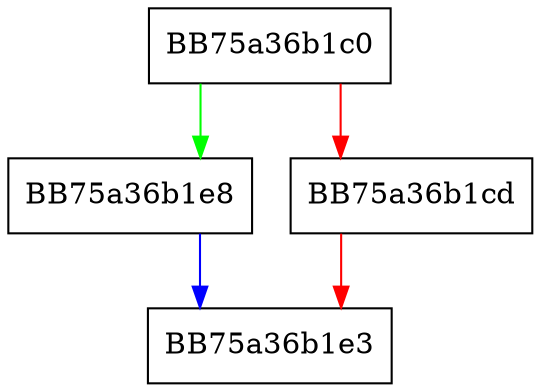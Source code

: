 digraph IsThreat {
  node [shape="box"];
  graph [splines=ortho];
  BB75a36b1c0 -> BB75a36b1e8 [color="green"];
  BB75a36b1c0 -> BB75a36b1cd [color="red"];
  BB75a36b1cd -> BB75a36b1e3 [color="red"];
  BB75a36b1e8 -> BB75a36b1e3 [color="blue"];
}